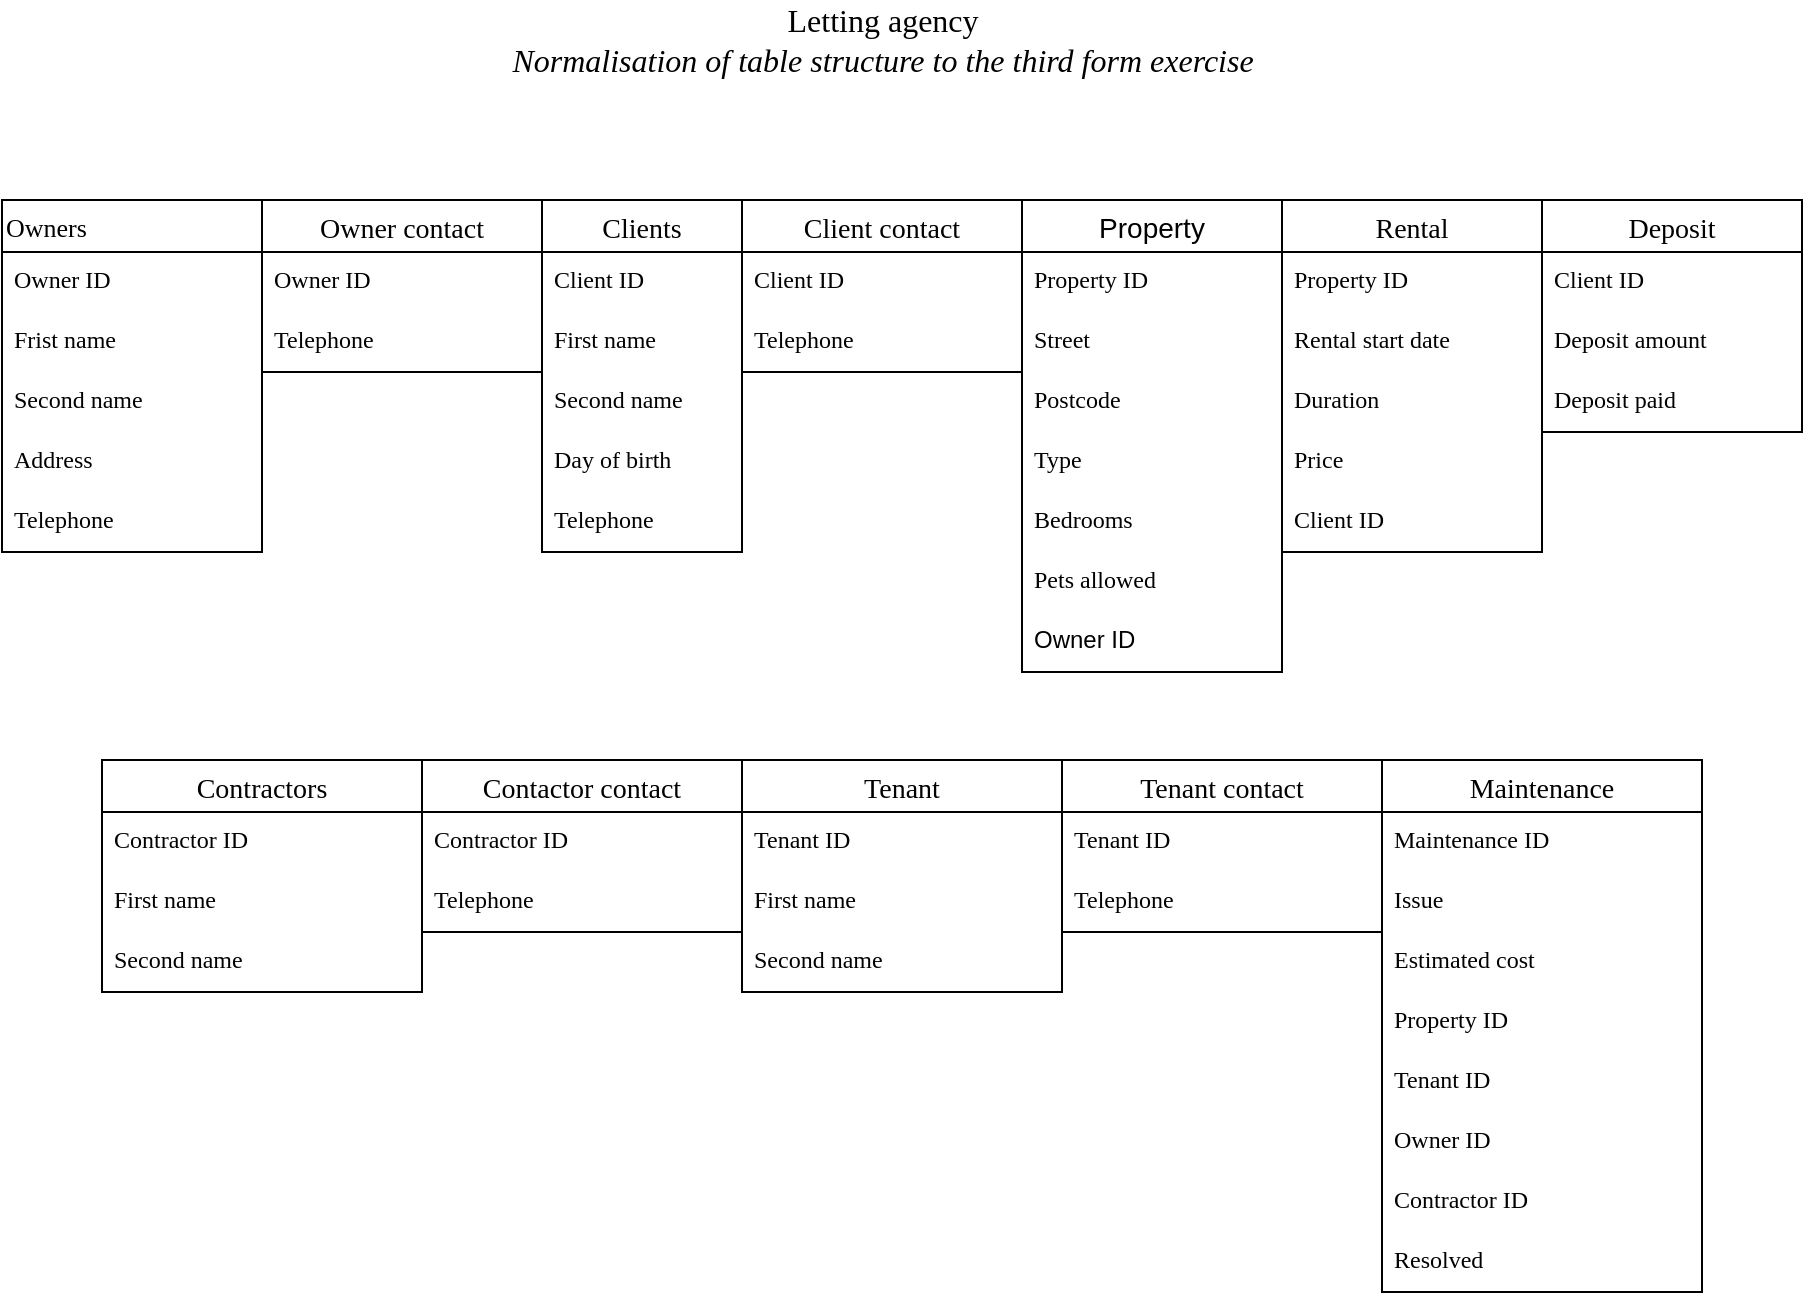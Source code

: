 <mxfile version="17.4.6" type="github">
  <diagram id="R2lEEEUBdFMjLlhIrx00" name="Page-1">
    <mxGraphModel dx="1888" dy="1671" grid="1" gridSize="10" guides="1" tooltips="1" connect="1" arrows="1" fold="1" page="1" pageScale="1" pageWidth="850" pageHeight="1100" math="0" shadow="0" extFonts="Permanent Marker^https://fonts.googleapis.com/css?family=Permanent+Marker">
      <root>
        <mxCell id="0" />
        <mxCell id="1" parent="0" />
        <mxCell id="IWv8I7C5dwKYRpesAwEO-52" value="Owners" style="swimlane;fontStyle=0;childLayout=stackLayout;horizontal=1;startSize=26;horizontalStack=0;resizeParent=1;resizeParentMax=0;resizeLast=0;collapsible=1;marginBottom=0;align=left;fontSize=13;fontFamily=Verdana;" vertex="1" parent="1">
          <mxGeometry x="-90" y="80" width="130" height="176" as="geometry" />
        </mxCell>
        <mxCell id="IWv8I7C5dwKYRpesAwEO-80" value="Owner ID" style="text;strokeColor=none;fillColor=none;spacingLeft=4;spacingRight=4;overflow=hidden;rotatable=0;points=[[0,0.5],[1,0.5]];portConstraint=eastwest;fontSize=12;fontFamily=Verdana;align=left;" vertex="1" parent="IWv8I7C5dwKYRpesAwEO-52">
          <mxGeometry y="26" width="130" height="30" as="geometry" />
        </mxCell>
        <mxCell id="IWv8I7C5dwKYRpesAwEO-53" value="Frist name" style="text;strokeColor=none;fillColor=none;spacingLeft=4;spacingRight=4;overflow=hidden;rotatable=0;points=[[0,0.5],[1,0.5]];portConstraint=eastwest;fontSize=12;fontFamily=Verdana;align=left;fontStyle=0" vertex="1" parent="IWv8I7C5dwKYRpesAwEO-52">
          <mxGeometry y="56" width="130" height="30" as="geometry" />
        </mxCell>
        <mxCell id="IWv8I7C5dwKYRpesAwEO-78" value="Second name" style="text;strokeColor=none;fillColor=none;spacingLeft=4;spacingRight=4;overflow=hidden;rotatable=0;points=[[0,0.5],[1,0.5]];portConstraint=eastwest;fontSize=12;fontFamily=Verdana;align=left;" vertex="1" parent="IWv8I7C5dwKYRpesAwEO-52">
          <mxGeometry y="86" width="130" height="30" as="geometry" />
        </mxCell>
        <mxCell id="IWv8I7C5dwKYRpesAwEO-54" value="Address" style="text;strokeColor=none;fillColor=none;spacingLeft=4;spacingRight=4;overflow=hidden;rotatable=0;points=[[0,0.5],[1,0.5]];portConstraint=eastwest;fontSize=12;fontFamily=Verdana;align=left;fontStyle=0" vertex="1" parent="IWv8I7C5dwKYRpesAwEO-52">
          <mxGeometry y="116" width="130" height="30" as="geometry" />
        </mxCell>
        <mxCell id="IWv8I7C5dwKYRpesAwEO-121" value="Telephone" style="text;strokeColor=none;fillColor=none;spacingLeft=4;spacingRight=4;overflow=hidden;rotatable=0;points=[[0,0.5],[1,0.5]];portConstraint=eastwest;fontSize=12;fontFamily=Verdana;" vertex="1" parent="IWv8I7C5dwKYRpesAwEO-52">
          <mxGeometry y="146" width="130" height="30" as="geometry" />
        </mxCell>
        <mxCell id="IWv8I7C5dwKYRpesAwEO-71" value="Property" style="swimlane;fontStyle=0;childLayout=stackLayout;horizontal=1;startSize=26;horizontalStack=0;resizeParent=1;resizeParentMax=0;resizeLast=0;collapsible=1;marginBottom=0;align=center;fontSize=14;fontFamily=Helvetica;" vertex="1" parent="1">
          <mxGeometry x="420" y="80" width="130" height="236" as="geometry" />
        </mxCell>
        <mxCell id="IWv8I7C5dwKYRpesAwEO-87" value="Property ID" style="text;strokeColor=none;fillColor=none;spacingLeft=4;spacingRight=4;overflow=hidden;rotatable=0;points=[[0,0.5],[1,0.5]];portConstraint=eastwest;fontSize=12;fontFamily=Verdana;" vertex="1" parent="IWv8I7C5dwKYRpesAwEO-71">
          <mxGeometry y="26" width="130" height="30" as="geometry" />
        </mxCell>
        <mxCell id="IWv8I7C5dwKYRpesAwEO-72" value="Street" style="text;strokeColor=none;fillColor=none;spacingLeft=4;spacingRight=4;overflow=hidden;rotatable=0;points=[[0,0.5],[1,0.5]];portConstraint=eastwest;fontSize=12;fontFamily=Verdana;" vertex="1" parent="IWv8I7C5dwKYRpesAwEO-71">
          <mxGeometry y="56" width="130" height="30" as="geometry" />
        </mxCell>
        <mxCell id="IWv8I7C5dwKYRpesAwEO-107" value="Postcode" style="text;strokeColor=none;fillColor=none;spacingLeft=4;spacingRight=4;overflow=hidden;rotatable=0;points=[[0,0.5],[1,0.5]];portConstraint=eastwest;fontSize=12;fontFamily=Verdana;" vertex="1" parent="IWv8I7C5dwKYRpesAwEO-71">
          <mxGeometry y="86" width="130" height="30" as="geometry" />
        </mxCell>
        <mxCell id="IWv8I7C5dwKYRpesAwEO-73" value="Type" style="text;strokeColor=none;fillColor=none;spacingLeft=4;spacingRight=4;overflow=hidden;rotatable=0;points=[[0,0.5],[1,0.5]];portConstraint=eastwest;fontSize=12;fontFamily=Verdana;" vertex="1" parent="IWv8I7C5dwKYRpesAwEO-71">
          <mxGeometry y="116" width="130" height="30" as="geometry" />
        </mxCell>
        <mxCell id="IWv8I7C5dwKYRpesAwEO-74" value="Bedrooms" style="text;strokeColor=none;fillColor=none;spacingLeft=4;spacingRight=4;overflow=hidden;rotatable=0;points=[[0,0.5],[1,0.5]];portConstraint=eastwest;fontSize=12;fontFamily=Verdana;" vertex="1" parent="IWv8I7C5dwKYRpesAwEO-71">
          <mxGeometry y="146" width="130" height="30" as="geometry" />
        </mxCell>
        <mxCell id="IWv8I7C5dwKYRpesAwEO-124" value="Pets allowed" style="text;strokeColor=none;fillColor=none;spacingLeft=4;spacingRight=4;overflow=hidden;rotatable=0;points=[[0,0.5],[1,0.5]];portConstraint=eastwest;fontSize=12;fontFamily=Verdana;" vertex="1" parent="IWv8I7C5dwKYRpesAwEO-71">
          <mxGeometry y="176" width="130" height="30" as="geometry" />
        </mxCell>
        <mxCell id="IWv8I7C5dwKYRpesAwEO-81" value="Owner ID" style="text;strokeColor=none;fillColor=none;spacingLeft=4;spacingRight=4;overflow=hidden;rotatable=0;points=[[0,0.5],[1,0.5]];portConstraint=eastwest;fontSize=12;fontFamily=Helvetica;" vertex="1" parent="IWv8I7C5dwKYRpesAwEO-71">
          <mxGeometry y="206" width="130" height="30" as="geometry" />
        </mxCell>
        <mxCell id="IWv8I7C5dwKYRpesAwEO-83" value="Rental" style="swimlane;fontStyle=0;childLayout=stackLayout;horizontal=1;startSize=26;horizontalStack=0;resizeParent=1;resizeParentMax=0;resizeLast=0;collapsible=1;marginBottom=0;align=center;fontSize=14;fontFamily=Verdana;" vertex="1" parent="1">
          <mxGeometry x="550" y="80" width="130" height="176" as="geometry" />
        </mxCell>
        <mxCell id="IWv8I7C5dwKYRpesAwEO-98" value="Property ID" style="text;strokeColor=none;fillColor=none;spacingLeft=4;spacingRight=4;overflow=hidden;rotatable=0;points=[[0,0.5],[1,0.5]];portConstraint=eastwest;fontSize=12;fontFamily=Verdana;" vertex="1" parent="IWv8I7C5dwKYRpesAwEO-83">
          <mxGeometry y="26" width="130" height="30" as="geometry" />
        </mxCell>
        <mxCell id="IWv8I7C5dwKYRpesAwEO-84" value="Rental start date" style="text;strokeColor=none;fillColor=none;spacingLeft=4;spacingRight=4;overflow=hidden;rotatable=0;points=[[0,0.5],[1,0.5]];portConstraint=eastwest;fontSize=12;fontFamily=Verdana;" vertex="1" parent="IWv8I7C5dwKYRpesAwEO-83">
          <mxGeometry y="56" width="130" height="30" as="geometry" />
        </mxCell>
        <mxCell id="IWv8I7C5dwKYRpesAwEO-85" value="Duration" style="text;strokeColor=none;fillColor=none;spacingLeft=4;spacingRight=4;overflow=hidden;rotatable=0;points=[[0,0.5],[1,0.5]];portConstraint=eastwest;fontSize=12;fontFamily=Verdana;" vertex="1" parent="IWv8I7C5dwKYRpesAwEO-83">
          <mxGeometry y="86" width="130" height="30" as="geometry" />
        </mxCell>
        <mxCell id="IWv8I7C5dwKYRpesAwEO-77" value="Price" style="text;strokeColor=none;fillColor=none;spacingLeft=4;spacingRight=4;overflow=hidden;rotatable=0;points=[[0,0.5],[1,0.5]];portConstraint=eastwest;fontSize=12;fontFamily=Verdana;" vertex="1" parent="IWv8I7C5dwKYRpesAwEO-83">
          <mxGeometry y="116" width="130" height="30" as="geometry" />
        </mxCell>
        <mxCell id="IWv8I7C5dwKYRpesAwEO-110" value="Client ID" style="text;strokeColor=none;fillColor=none;spacingLeft=4;spacingRight=4;overflow=hidden;rotatable=0;points=[[0,0.5],[1,0.5]];portConstraint=eastwest;fontSize=12;fontFamily=Verdana;" vertex="1" parent="IWv8I7C5dwKYRpesAwEO-83">
          <mxGeometry y="146" width="130" height="30" as="geometry" />
        </mxCell>
        <mxCell id="IWv8I7C5dwKYRpesAwEO-100" value="Contractors" style="swimlane;fontStyle=0;childLayout=stackLayout;horizontal=1;startSize=26;horizontalStack=0;resizeParent=1;resizeParentMax=0;resizeLast=0;collapsible=1;marginBottom=0;align=center;fontSize=14;fontFamily=Verdana;" vertex="1" parent="1">
          <mxGeometry x="-40" y="360" width="160" height="116" as="geometry" />
        </mxCell>
        <mxCell id="IWv8I7C5dwKYRpesAwEO-101" value="Contractor ID" style="text;strokeColor=none;fillColor=none;spacingLeft=4;spacingRight=4;overflow=hidden;rotatable=0;points=[[0,0.5],[1,0.5]];portConstraint=eastwest;fontSize=12;fontFamily=Verdana;" vertex="1" parent="IWv8I7C5dwKYRpesAwEO-100">
          <mxGeometry y="26" width="160" height="30" as="geometry" />
        </mxCell>
        <mxCell id="IWv8I7C5dwKYRpesAwEO-102" value="First name" style="text;strokeColor=none;fillColor=none;spacingLeft=4;spacingRight=4;overflow=hidden;rotatable=0;points=[[0,0.5],[1,0.5]];portConstraint=eastwest;fontSize=12;fontFamily=Verdana;" vertex="1" parent="IWv8I7C5dwKYRpesAwEO-100">
          <mxGeometry y="56" width="160" height="30" as="geometry" />
        </mxCell>
        <mxCell id="IWv8I7C5dwKYRpesAwEO-103" value="Second name" style="text;strokeColor=none;fillColor=none;spacingLeft=4;spacingRight=4;overflow=hidden;rotatable=0;points=[[0,0.5],[1,0.5]];portConstraint=eastwest;fontSize=12;fontFamily=Verdana;" vertex="1" parent="IWv8I7C5dwKYRpesAwEO-100">
          <mxGeometry y="86" width="160" height="30" as="geometry" />
        </mxCell>
        <mxCell id="IWv8I7C5dwKYRpesAwEO-111" value="Deposit" style="swimlane;fontStyle=0;childLayout=stackLayout;horizontal=1;startSize=26;horizontalStack=0;resizeParent=1;resizeParentMax=0;resizeLast=0;collapsible=1;marginBottom=0;align=center;fontSize=14;fontFamily=Verdana;" vertex="1" parent="1">
          <mxGeometry x="680" y="80" width="130" height="116" as="geometry" />
        </mxCell>
        <mxCell id="IWv8I7C5dwKYRpesAwEO-115" value="Client ID" style="text;strokeColor=none;fillColor=none;spacingLeft=4;spacingRight=4;overflow=hidden;rotatable=0;points=[[0,0.5],[1,0.5]];portConstraint=eastwest;fontSize=12;fontFamily=Verdana;" vertex="1" parent="IWv8I7C5dwKYRpesAwEO-111">
          <mxGeometry y="26" width="130" height="30" as="geometry" />
        </mxCell>
        <mxCell id="IWv8I7C5dwKYRpesAwEO-86" value="Deposit amount" style="text;strokeColor=none;fillColor=none;spacingLeft=4;spacingRight=4;overflow=hidden;rotatable=0;points=[[0,0.5],[1,0.5]];portConstraint=eastwest;fontSize=12;fontFamily=Verdana;" vertex="1" parent="IWv8I7C5dwKYRpesAwEO-111">
          <mxGeometry y="56" width="130" height="30" as="geometry" />
        </mxCell>
        <mxCell id="IWv8I7C5dwKYRpesAwEO-92" value="Deposit paid" style="text;strokeColor=none;fillColor=none;spacingLeft=4;spacingRight=4;overflow=hidden;rotatable=0;points=[[0,0.5],[1,0.5]];portConstraint=eastwest;fontSize=12;fontFamily=Verdana;" vertex="1" parent="IWv8I7C5dwKYRpesAwEO-111">
          <mxGeometry y="86" width="130" height="30" as="geometry" />
        </mxCell>
        <mxCell id="IWv8I7C5dwKYRpesAwEO-65" value="Clients" style="swimlane;fontStyle=0;childLayout=stackLayout;horizontal=1;startSize=26;horizontalStack=0;resizeParent=1;resizeParentMax=0;resizeLast=0;collapsible=1;marginBottom=0;align=center;fontSize=14;fontFamily=Verdana;" vertex="1" parent="1">
          <mxGeometry x="180" y="80" width="100" height="176" as="geometry" />
        </mxCell>
        <mxCell id="IWv8I7C5dwKYRpesAwEO-99" value="Client ID" style="text;strokeColor=none;fillColor=none;spacingLeft=4;spacingRight=4;overflow=hidden;rotatable=0;points=[[0,0.5],[1,0.5]];portConstraint=eastwest;fontSize=12;fontFamily=Verdana;align=left;" vertex="1" parent="IWv8I7C5dwKYRpesAwEO-65">
          <mxGeometry y="26" width="100" height="30" as="geometry" />
        </mxCell>
        <mxCell id="IWv8I7C5dwKYRpesAwEO-66" value="First name" style="text;strokeColor=none;fillColor=none;spacingLeft=4;spacingRight=4;overflow=hidden;rotatable=0;points=[[0,0.5],[1,0.5]];portConstraint=eastwest;fontSize=12;fontFamily=Verdana;align=left;" vertex="1" parent="IWv8I7C5dwKYRpesAwEO-65">
          <mxGeometry y="56" width="100" height="30" as="geometry" />
        </mxCell>
        <mxCell id="IWv8I7C5dwKYRpesAwEO-79" value="Second name" style="text;strokeColor=none;fillColor=none;spacingLeft=4;spacingRight=4;overflow=hidden;rotatable=0;points=[[0,0.5],[1,0.5]];portConstraint=eastwest;fontSize=12;fontFamily=Verdana;align=left;" vertex="1" parent="IWv8I7C5dwKYRpesAwEO-65">
          <mxGeometry y="86" width="100" height="30" as="geometry" />
        </mxCell>
        <mxCell id="IWv8I7C5dwKYRpesAwEO-67" value="Day of birth" style="text;strokeColor=none;fillColor=none;spacingLeft=4;spacingRight=4;overflow=hidden;rotatable=0;points=[[0,0.5],[1,0.5]];portConstraint=eastwest;fontSize=12;fontFamily=Verdana;align=left;" vertex="1" parent="IWv8I7C5dwKYRpesAwEO-65">
          <mxGeometry y="116" width="100" height="30" as="geometry" />
        </mxCell>
        <mxCell id="IWv8I7C5dwKYRpesAwEO-122" value="Telephone" style="text;strokeColor=none;fillColor=none;spacingLeft=4;spacingRight=4;overflow=hidden;rotatable=0;points=[[0,0.5],[1,0.5]];portConstraint=eastwest;fontSize=12;fontFamily=Verdana;" vertex="1" parent="IWv8I7C5dwKYRpesAwEO-65">
          <mxGeometry y="146" width="100" height="30" as="geometry" />
        </mxCell>
        <mxCell id="IWv8I7C5dwKYRpesAwEO-142" value="Maintenance" style="swimlane;fontStyle=0;childLayout=stackLayout;horizontal=1;startSize=26;horizontalStack=0;resizeParent=1;resizeParentMax=0;resizeLast=0;collapsible=1;marginBottom=0;align=center;fontSize=14;fontFamily=Verdana;" vertex="1" parent="1">
          <mxGeometry x="600" y="360" width="160" height="266" as="geometry" />
        </mxCell>
        <mxCell id="IWv8I7C5dwKYRpesAwEO-148" value="Maintenance ID" style="text;strokeColor=none;fillColor=none;spacingLeft=4;spacingRight=4;overflow=hidden;rotatable=0;points=[[0,0.5],[1,0.5]];portConstraint=eastwest;fontSize=12;fontFamily=Verdana;" vertex="1" parent="IWv8I7C5dwKYRpesAwEO-142">
          <mxGeometry y="26" width="160" height="30" as="geometry" />
        </mxCell>
        <mxCell id="IWv8I7C5dwKYRpesAwEO-150" value="Issue" style="text;strokeColor=none;fillColor=none;spacingLeft=4;spacingRight=4;overflow=hidden;rotatable=0;points=[[0,0.5],[1,0.5]];portConstraint=eastwest;fontSize=12;fontFamily=Verdana;" vertex="1" parent="IWv8I7C5dwKYRpesAwEO-142">
          <mxGeometry y="56" width="160" height="30" as="geometry" />
        </mxCell>
        <mxCell id="IWv8I7C5dwKYRpesAwEO-91" value="Estimated cost" style="text;strokeColor=none;fillColor=none;spacingLeft=4;spacingRight=4;overflow=hidden;rotatable=0;points=[[0,0.5],[1,0.5]];portConstraint=eastwest;fontSize=12;fontFamily=Verdana;" vertex="1" parent="IWv8I7C5dwKYRpesAwEO-142">
          <mxGeometry y="86" width="160" height="30" as="geometry" />
        </mxCell>
        <mxCell id="IWv8I7C5dwKYRpesAwEO-143" value="Property ID" style="text;strokeColor=none;fillColor=none;spacingLeft=4;spacingRight=4;overflow=hidden;rotatable=0;points=[[0,0.5],[1,0.5]];portConstraint=eastwest;fontSize=12;fontFamily=Verdana;" vertex="1" parent="IWv8I7C5dwKYRpesAwEO-142">
          <mxGeometry y="116" width="160" height="30" as="geometry" />
        </mxCell>
        <mxCell id="IWv8I7C5dwKYRpesAwEO-157" value="Tenant ID" style="text;strokeColor=none;fillColor=none;spacingLeft=4;spacingRight=4;overflow=hidden;rotatable=0;points=[[0,0.5],[1,0.5]];portConstraint=eastwest;fontSize=12;fontFamily=Verdana;" vertex="1" parent="IWv8I7C5dwKYRpesAwEO-142">
          <mxGeometry y="146" width="160" height="30" as="geometry" />
        </mxCell>
        <mxCell id="IWv8I7C5dwKYRpesAwEO-149" value="Owner ID" style="text;strokeColor=none;fillColor=none;spacingLeft=4;spacingRight=4;overflow=hidden;rotatable=0;points=[[0,0.5],[1,0.5]];portConstraint=eastwest;fontSize=12;fontFamily=Verdana;" vertex="1" parent="IWv8I7C5dwKYRpesAwEO-142">
          <mxGeometry y="176" width="160" height="30" as="geometry" />
        </mxCell>
        <mxCell id="IWv8I7C5dwKYRpesAwEO-163" value="Contractor ID" style="text;strokeColor=none;fillColor=none;spacingLeft=4;spacingRight=4;overflow=hidden;rotatable=0;points=[[0,0.5],[1,0.5]];portConstraint=eastwest;fontSize=12;fontFamily=Verdana;" vertex="1" parent="IWv8I7C5dwKYRpesAwEO-142">
          <mxGeometry y="206" width="160" height="30" as="geometry" />
        </mxCell>
        <mxCell id="IWv8I7C5dwKYRpesAwEO-160" value="Resolved" style="text;strokeColor=none;fillColor=none;spacingLeft=4;spacingRight=4;overflow=hidden;rotatable=0;points=[[0,0.5],[1,0.5]];portConstraint=eastwest;fontSize=12;fontFamily=Verdana;" vertex="1" parent="IWv8I7C5dwKYRpesAwEO-142">
          <mxGeometry y="236" width="160" height="30" as="geometry" />
        </mxCell>
        <mxCell id="IWv8I7C5dwKYRpesAwEO-152" value="Tenant" style="swimlane;fontStyle=0;childLayout=stackLayout;horizontal=1;startSize=26;horizontalStack=0;resizeParent=1;resizeParentMax=0;resizeLast=0;collapsible=1;marginBottom=0;align=center;fontSize=14;fontFamily=Verdana;" vertex="1" parent="1">
          <mxGeometry x="280" y="360" width="160" height="116" as="geometry" />
        </mxCell>
        <mxCell id="IWv8I7C5dwKYRpesAwEO-156" value="Tenant ID" style="text;strokeColor=none;fillColor=none;spacingLeft=4;spacingRight=4;overflow=hidden;rotatable=0;points=[[0,0.5],[1,0.5]];portConstraint=eastwest;fontSize=12;fontFamily=Verdana;" vertex="1" parent="IWv8I7C5dwKYRpesAwEO-152">
          <mxGeometry y="26" width="160" height="30" as="geometry" />
        </mxCell>
        <mxCell id="IWv8I7C5dwKYRpesAwEO-153" value="First name" style="text;strokeColor=none;fillColor=none;spacingLeft=4;spacingRight=4;overflow=hidden;rotatable=0;points=[[0,0.5],[1,0.5]];portConstraint=eastwest;fontSize=12;fontFamily=Verdana;" vertex="1" parent="IWv8I7C5dwKYRpesAwEO-152">
          <mxGeometry y="56" width="160" height="30" as="geometry" />
        </mxCell>
        <mxCell id="IWv8I7C5dwKYRpesAwEO-154" value="Second name" style="text;strokeColor=none;fillColor=none;spacingLeft=4;spacingRight=4;overflow=hidden;rotatable=0;points=[[0,0.5],[1,0.5]];portConstraint=eastwest;fontSize=12;fontFamily=Verdana;" vertex="1" parent="IWv8I7C5dwKYRpesAwEO-152">
          <mxGeometry y="86" width="160" height="30" as="geometry" />
        </mxCell>
        <mxCell id="IWv8I7C5dwKYRpesAwEO-164" value="&lt;font style=&quot;font-size: 16px&quot;&gt;Letting agency&lt;br&gt;&lt;i&gt;Normalisation of table structure to the third form exercise&lt;/i&gt;&lt;br&gt;&lt;/font&gt;" style="text;html=1;align=center;verticalAlign=middle;resizable=0;points=[];autosize=1;strokeColor=none;fillColor=none;fontSize=13;fontFamily=Verdana;" vertex="1" parent="1">
          <mxGeometry x="110" y="-20" width="480" height="40" as="geometry" />
        </mxCell>
        <mxCell id="IWv8I7C5dwKYRpesAwEO-165" value="Owner contact" style="swimlane;fontStyle=0;childLayout=stackLayout;horizontal=1;startSize=26;horizontalStack=0;resizeParent=1;resizeParentMax=0;resizeLast=0;collapsible=1;marginBottom=0;align=center;fontSize=14;fontFamily=Verdana;" vertex="1" parent="1">
          <mxGeometry x="40" y="80" width="140" height="86" as="geometry" />
        </mxCell>
        <mxCell id="IWv8I7C5dwKYRpesAwEO-166" value="Owner ID" style="text;strokeColor=none;fillColor=none;spacingLeft=4;spacingRight=4;overflow=hidden;rotatable=0;points=[[0,0.5],[1,0.5]];portConstraint=eastwest;fontSize=12;fontFamily=Verdana;" vertex="1" parent="IWv8I7C5dwKYRpesAwEO-165">
          <mxGeometry y="26" width="140" height="30" as="geometry" />
        </mxCell>
        <mxCell id="IWv8I7C5dwKYRpesAwEO-167" value="Telephone" style="text;strokeColor=none;fillColor=none;spacingLeft=4;spacingRight=4;overflow=hidden;rotatable=0;points=[[0,0.5],[1,0.5]];portConstraint=eastwest;fontSize=12;fontFamily=Verdana;" vertex="1" parent="IWv8I7C5dwKYRpesAwEO-165">
          <mxGeometry y="56" width="140" height="30" as="geometry" />
        </mxCell>
        <mxCell id="IWv8I7C5dwKYRpesAwEO-169" value="Client contact" style="swimlane;fontStyle=0;childLayout=stackLayout;horizontal=1;startSize=26;horizontalStack=0;resizeParent=1;resizeParentMax=0;resizeLast=0;collapsible=1;marginBottom=0;align=center;fontSize=14;fontFamily=Verdana;" vertex="1" parent="1">
          <mxGeometry x="280" y="80" width="140" height="86" as="geometry" />
        </mxCell>
        <mxCell id="IWv8I7C5dwKYRpesAwEO-171" value="Client ID" style="text;strokeColor=none;fillColor=none;spacingLeft=4;spacingRight=4;overflow=hidden;rotatable=0;points=[[0,0.5],[1,0.5]];portConstraint=eastwest;fontSize=12;fontFamily=Verdana;" vertex="1" parent="IWv8I7C5dwKYRpesAwEO-169">
          <mxGeometry y="26" width="140" height="30" as="geometry" />
        </mxCell>
        <mxCell id="IWv8I7C5dwKYRpesAwEO-172" value="Telephone" style="text;strokeColor=none;fillColor=none;spacingLeft=4;spacingRight=4;overflow=hidden;rotatable=0;points=[[0,0.5],[1,0.5]];portConstraint=eastwest;fontSize=12;fontFamily=Verdana;" vertex="1" parent="IWv8I7C5dwKYRpesAwEO-169">
          <mxGeometry y="56" width="140" height="30" as="geometry" />
        </mxCell>
        <mxCell id="IWv8I7C5dwKYRpesAwEO-174" value="Contactor contact" style="swimlane;fontStyle=0;childLayout=stackLayout;horizontal=1;startSize=26;horizontalStack=0;resizeParent=1;resizeParentMax=0;resizeLast=0;collapsible=1;marginBottom=0;align=center;fontSize=14;fontFamily=Verdana;" vertex="1" parent="1">
          <mxGeometry x="120" y="360" width="160" height="86" as="geometry" />
        </mxCell>
        <mxCell id="IWv8I7C5dwKYRpesAwEO-175" value="Contractor ID" style="text;strokeColor=none;fillColor=none;spacingLeft=4;spacingRight=4;overflow=hidden;rotatable=0;points=[[0,0.5],[1,0.5]];portConstraint=eastwest;fontSize=12;fontFamily=Verdana;" vertex="1" parent="IWv8I7C5dwKYRpesAwEO-174">
          <mxGeometry y="26" width="160" height="30" as="geometry" />
        </mxCell>
        <mxCell id="IWv8I7C5dwKYRpesAwEO-176" value="Telephone" style="text;strokeColor=none;fillColor=none;spacingLeft=4;spacingRight=4;overflow=hidden;rotatable=0;points=[[0,0.5],[1,0.5]];portConstraint=eastwest;fontSize=12;fontFamily=Verdana;" vertex="1" parent="IWv8I7C5dwKYRpesAwEO-174">
          <mxGeometry y="56" width="160" height="30" as="geometry" />
        </mxCell>
        <mxCell id="IWv8I7C5dwKYRpesAwEO-178" value="Tenant contact" style="swimlane;fontStyle=0;childLayout=stackLayout;horizontal=1;startSize=26;horizontalStack=0;resizeParent=1;resizeParentMax=0;resizeLast=0;collapsible=1;marginBottom=0;align=center;fontSize=14;fontFamily=Verdana;" vertex="1" parent="1">
          <mxGeometry x="440" y="360" width="160" height="86" as="geometry" />
        </mxCell>
        <mxCell id="IWv8I7C5dwKYRpesAwEO-182" value="Tenant ID" style="text;strokeColor=none;fillColor=none;spacingLeft=4;spacingRight=4;overflow=hidden;rotatable=0;points=[[0,0.5],[1,0.5]];portConstraint=eastwest;fontSize=12;fontFamily=Verdana;" vertex="1" parent="IWv8I7C5dwKYRpesAwEO-178">
          <mxGeometry y="26" width="160" height="30" as="geometry" />
        </mxCell>
        <mxCell id="IWv8I7C5dwKYRpesAwEO-181" value="Telephone" style="text;strokeColor=none;fillColor=none;spacingLeft=4;spacingRight=4;overflow=hidden;rotatable=0;points=[[0,0.5],[1,0.5]];portConstraint=eastwest;fontSize=12;fontFamily=Verdana;" vertex="1" parent="IWv8I7C5dwKYRpesAwEO-178">
          <mxGeometry y="56" width="160" height="30" as="geometry" />
        </mxCell>
      </root>
    </mxGraphModel>
  </diagram>
</mxfile>
